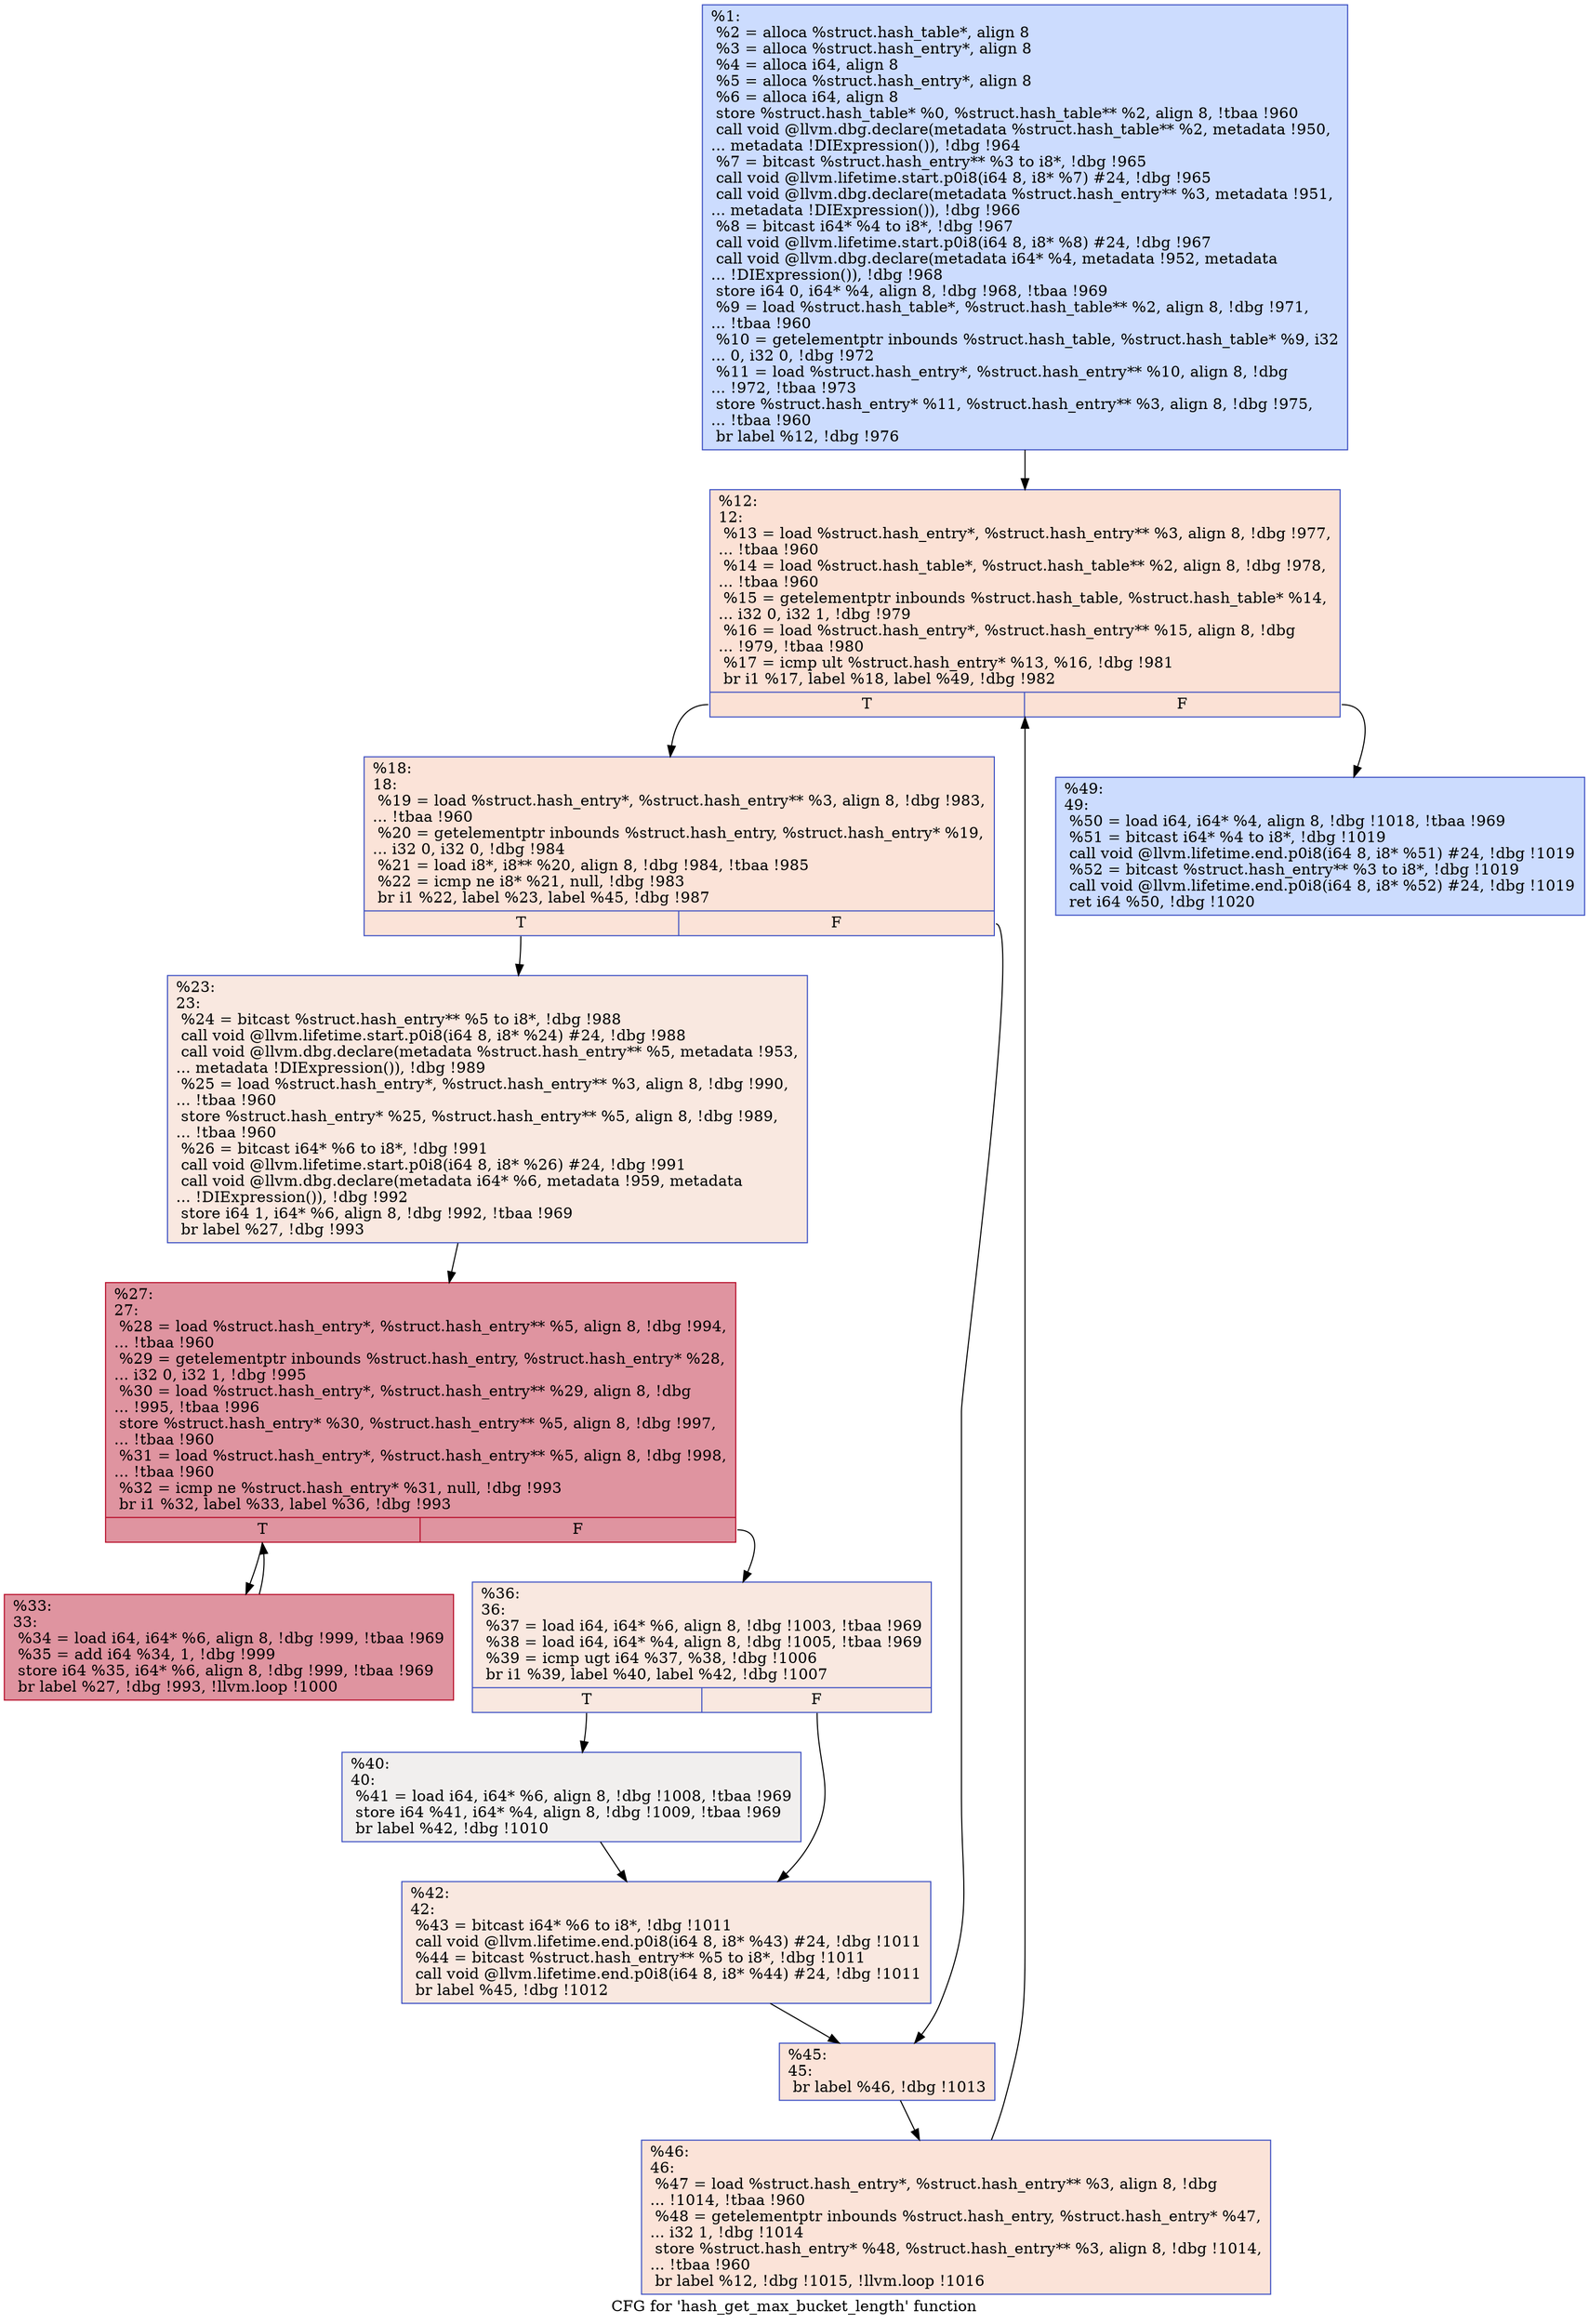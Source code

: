 digraph "CFG for 'hash_get_max_bucket_length' function" {
	label="CFG for 'hash_get_max_bucket_length' function";

	Node0xc8bd20 [shape=record,color="#3d50c3ff", style=filled, fillcolor="#8caffe70",label="{%1:\l  %2 = alloca %struct.hash_table*, align 8\l  %3 = alloca %struct.hash_entry*, align 8\l  %4 = alloca i64, align 8\l  %5 = alloca %struct.hash_entry*, align 8\l  %6 = alloca i64, align 8\l  store %struct.hash_table* %0, %struct.hash_table** %2, align 8, !tbaa !960\l  call void @llvm.dbg.declare(metadata %struct.hash_table** %2, metadata !950,\l... metadata !DIExpression()), !dbg !964\l  %7 = bitcast %struct.hash_entry** %3 to i8*, !dbg !965\l  call void @llvm.lifetime.start.p0i8(i64 8, i8* %7) #24, !dbg !965\l  call void @llvm.dbg.declare(metadata %struct.hash_entry** %3, metadata !951,\l... metadata !DIExpression()), !dbg !966\l  %8 = bitcast i64* %4 to i8*, !dbg !967\l  call void @llvm.lifetime.start.p0i8(i64 8, i8* %8) #24, !dbg !967\l  call void @llvm.dbg.declare(metadata i64* %4, metadata !952, metadata\l... !DIExpression()), !dbg !968\l  store i64 0, i64* %4, align 8, !dbg !968, !tbaa !969\l  %9 = load %struct.hash_table*, %struct.hash_table** %2, align 8, !dbg !971,\l... !tbaa !960\l  %10 = getelementptr inbounds %struct.hash_table, %struct.hash_table* %9, i32\l... 0, i32 0, !dbg !972\l  %11 = load %struct.hash_entry*, %struct.hash_entry** %10, align 8, !dbg\l... !972, !tbaa !973\l  store %struct.hash_entry* %11, %struct.hash_entry** %3, align 8, !dbg !975,\l... !tbaa !960\l  br label %12, !dbg !976\l}"];
	Node0xc8bd20 -> Node0xc8c490;
	Node0xc8c490 [shape=record,color="#3d50c3ff", style=filled, fillcolor="#f7bca170",label="{%12:\l12:                                               \l  %13 = load %struct.hash_entry*, %struct.hash_entry** %3, align 8, !dbg !977,\l... !tbaa !960\l  %14 = load %struct.hash_table*, %struct.hash_table** %2, align 8, !dbg !978,\l... !tbaa !960\l  %15 = getelementptr inbounds %struct.hash_table, %struct.hash_table* %14,\l... i32 0, i32 1, !dbg !979\l  %16 = load %struct.hash_entry*, %struct.hash_entry** %15, align 8, !dbg\l... !979, !tbaa !980\l  %17 = icmp ult %struct.hash_entry* %13, %16, !dbg !981\l  br i1 %17, label %18, label %49, !dbg !982\l|{<s0>T|<s1>F}}"];
	Node0xc8c490:s0 -> Node0xc8c4e0;
	Node0xc8c490:s1 -> Node0xc8c7b0;
	Node0xc8c4e0 [shape=record,color="#3d50c3ff", style=filled, fillcolor="#f6bfa670",label="{%18:\l18:                                               \l  %19 = load %struct.hash_entry*, %struct.hash_entry** %3, align 8, !dbg !983,\l... !tbaa !960\l  %20 = getelementptr inbounds %struct.hash_entry, %struct.hash_entry* %19,\l... i32 0, i32 0, !dbg !984\l  %21 = load i8*, i8** %20, align 8, !dbg !984, !tbaa !985\l  %22 = icmp ne i8* %21, null, !dbg !983\l  br i1 %22, label %23, label %45, !dbg !987\l|{<s0>T|<s1>F}}"];
	Node0xc8c4e0:s0 -> Node0xc8c530;
	Node0xc8c4e0:s1 -> Node0xc8c710;
	Node0xc8c530 [shape=record,color="#3d50c3ff", style=filled, fillcolor="#f1ccb870",label="{%23:\l23:                                               \l  %24 = bitcast %struct.hash_entry** %5 to i8*, !dbg !988\l  call void @llvm.lifetime.start.p0i8(i64 8, i8* %24) #24, !dbg !988\l  call void @llvm.dbg.declare(metadata %struct.hash_entry** %5, metadata !953,\l... metadata !DIExpression()), !dbg !989\l  %25 = load %struct.hash_entry*, %struct.hash_entry** %3, align 8, !dbg !990,\l... !tbaa !960\l  store %struct.hash_entry* %25, %struct.hash_entry** %5, align 8, !dbg !989,\l... !tbaa !960\l  %26 = bitcast i64* %6 to i8*, !dbg !991\l  call void @llvm.lifetime.start.p0i8(i64 8, i8* %26) #24, !dbg !991\l  call void @llvm.dbg.declare(metadata i64* %6, metadata !959, metadata\l... !DIExpression()), !dbg !992\l  store i64 1, i64* %6, align 8, !dbg !992, !tbaa !969\l  br label %27, !dbg !993\l}"];
	Node0xc8c530 -> Node0xc8c580;
	Node0xc8c580 [shape=record,color="#b70d28ff", style=filled, fillcolor="#b70d2870",label="{%27:\l27:                                               \l  %28 = load %struct.hash_entry*, %struct.hash_entry** %5, align 8, !dbg !994,\l... !tbaa !960\l  %29 = getelementptr inbounds %struct.hash_entry, %struct.hash_entry* %28,\l... i32 0, i32 1, !dbg !995\l  %30 = load %struct.hash_entry*, %struct.hash_entry** %29, align 8, !dbg\l... !995, !tbaa !996\l  store %struct.hash_entry* %30, %struct.hash_entry** %5, align 8, !dbg !997,\l... !tbaa !960\l  %31 = load %struct.hash_entry*, %struct.hash_entry** %5, align 8, !dbg !998,\l... !tbaa !960\l  %32 = icmp ne %struct.hash_entry* %31, null, !dbg !993\l  br i1 %32, label %33, label %36, !dbg !993\l|{<s0>T|<s1>F}}"];
	Node0xc8c580:s0 -> Node0xc8c5d0;
	Node0xc8c580:s1 -> Node0xc8c620;
	Node0xc8c5d0 [shape=record,color="#b70d28ff", style=filled, fillcolor="#b70d2870",label="{%33:\l33:                                               \l  %34 = load i64, i64* %6, align 8, !dbg !999, !tbaa !969\l  %35 = add i64 %34, 1, !dbg !999\l  store i64 %35, i64* %6, align 8, !dbg !999, !tbaa !969\l  br label %27, !dbg !993, !llvm.loop !1000\l}"];
	Node0xc8c5d0 -> Node0xc8c580;
	Node0xc8c620 [shape=record,color="#3d50c3ff", style=filled, fillcolor="#f1ccb870",label="{%36:\l36:                                               \l  %37 = load i64, i64* %6, align 8, !dbg !1003, !tbaa !969\l  %38 = load i64, i64* %4, align 8, !dbg !1005, !tbaa !969\l  %39 = icmp ugt i64 %37, %38, !dbg !1006\l  br i1 %39, label %40, label %42, !dbg !1007\l|{<s0>T|<s1>F}}"];
	Node0xc8c620:s0 -> Node0xc8c670;
	Node0xc8c620:s1 -> Node0xc8c6c0;
	Node0xc8c670 [shape=record,color="#3d50c3ff", style=filled, fillcolor="#e0dbd870",label="{%40:\l40:                                               \l  %41 = load i64, i64* %6, align 8, !dbg !1008, !tbaa !969\l  store i64 %41, i64* %4, align 8, !dbg !1009, !tbaa !969\l  br label %42, !dbg !1010\l}"];
	Node0xc8c670 -> Node0xc8c6c0;
	Node0xc8c6c0 [shape=record,color="#3d50c3ff", style=filled, fillcolor="#f1ccb870",label="{%42:\l42:                                               \l  %43 = bitcast i64* %6 to i8*, !dbg !1011\l  call void @llvm.lifetime.end.p0i8(i64 8, i8* %43) #24, !dbg !1011\l  %44 = bitcast %struct.hash_entry** %5 to i8*, !dbg !1011\l  call void @llvm.lifetime.end.p0i8(i64 8, i8* %44) #24, !dbg !1011\l  br label %45, !dbg !1012\l}"];
	Node0xc8c6c0 -> Node0xc8c710;
	Node0xc8c710 [shape=record,color="#3d50c3ff", style=filled, fillcolor="#f6bfa670",label="{%45:\l45:                                               \l  br label %46, !dbg !1013\l}"];
	Node0xc8c710 -> Node0xc8c760;
	Node0xc8c760 [shape=record,color="#3d50c3ff", style=filled, fillcolor="#f6bfa670",label="{%46:\l46:                                               \l  %47 = load %struct.hash_entry*, %struct.hash_entry** %3, align 8, !dbg\l... !1014, !tbaa !960\l  %48 = getelementptr inbounds %struct.hash_entry, %struct.hash_entry* %47,\l... i32 1, !dbg !1014\l  store %struct.hash_entry* %48, %struct.hash_entry** %3, align 8, !dbg !1014,\l... !tbaa !960\l  br label %12, !dbg !1015, !llvm.loop !1016\l}"];
	Node0xc8c760 -> Node0xc8c490;
	Node0xc8c7b0 [shape=record,color="#3d50c3ff", style=filled, fillcolor="#8caffe70",label="{%49:\l49:                                               \l  %50 = load i64, i64* %4, align 8, !dbg !1018, !tbaa !969\l  %51 = bitcast i64* %4 to i8*, !dbg !1019\l  call void @llvm.lifetime.end.p0i8(i64 8, i8* %51) #24, !dbg !1019\l  %52 = bitcast %struct.hash_entry** %3 to i8*, !dbg !1019\l  call void @llvm.lifetime.end.p0i8(i64 8, i8* %52) #24, !dbg !1019\l  ret i64 %50, !dbg !1020\l}"];
}
